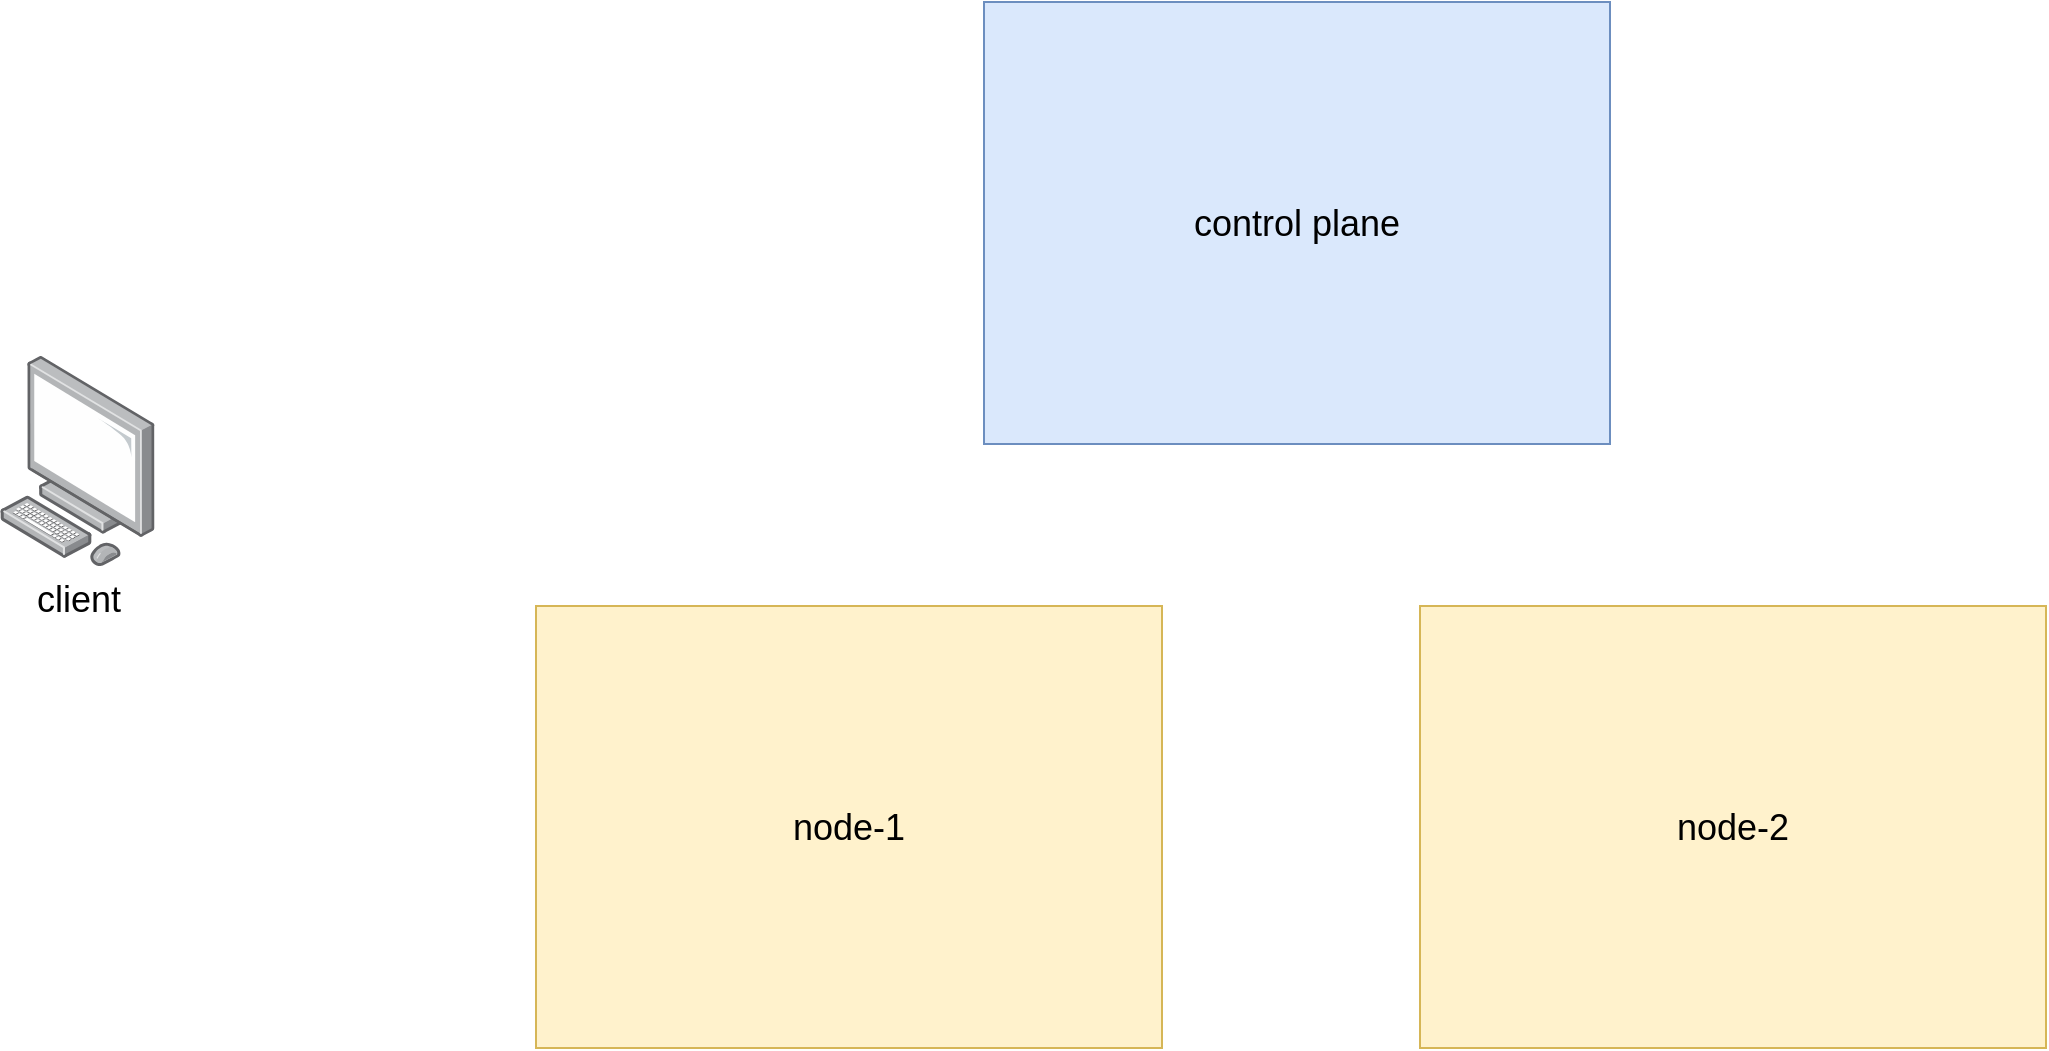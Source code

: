 <mxfile version="24.7.7">
  <diagram name="Page-1" id="rB7B3hEFGEXQuDjA_MlF">
    <mxGraphModel dx="1594" dy="731" grid="0" gridSize="10" guides="1" tooltips="1" connect="1" arrows="1" fold="1" page="0" pageScale="1" pageWidth="850" pageHeight="1100" math="0" shadow="0">
      <root>
        <mxCell id="0" />
        <mxCell id="1" parent="0" />
        <mxCell id="hgjOSzsFx60487FXQjRU-1" value="&lt;font style=&quot;font-size: 18px;&quot;&gt;control plane&lt;/font&gt;" style="rounded=0;whiteSpace=wrap;html=1;fillColor=#dae8fc;strokeColor=#6c8ebf;" vertex="1" parent="1">
          <mxGeometry x="462" y="16" width="313" height="221" as="geometry" />
        </mxCell>
        <mxCell id="hgjOSzsFx60487FXQjRU-3" value="&lt;span style=&quot;font-size: 18px;&quot;&gt;node-1&lt;/span&gt;" style="rounded=0;whiteSpace=wrap;html=1;fillColor=#fff2cc;strokeColor=#d6b656;" vertex="1" parent="1">
          <mxGeometry x="238" y="318" width="313" height="221" as="geometry" />
        </mxCell>
        <mxCell id="hgjOSzsFx60487FXQjRU-4" value="&lt;span style=&quot;font-size: 18px;&quot;&gt;node-2&lt;/span&gt;" style="rounded=0;whiteSpace=wrap;html=1;fillColor=#fff2cc;strokeColor=#d6b656;" vertex="1" parent="1">
          <mxGeometry x="680" y="318" width="313" height="221" as="geometry" />
        </mxCell>
        <mxCell id="hgjOSzsFx60487FXQjRU-7" value="&lt;font style=&quot;font-size: 18px;&quot;&gt;client&lt;/font&gt;" style="image;points=[];aspect=fixed;html=1;align=center;shadow=0;dashed=0;image=img/lib/allied_telesis/computer_and_terminals/Personal_Computer.svg;" vertex="1" parent="1">
          <mxGeometry x="-30" y="193" width="77.48" height="105" as="geometry" />
        </mxCell>
      </root>
    </mxGraphModel>
  </diagram>
</mxfile>

